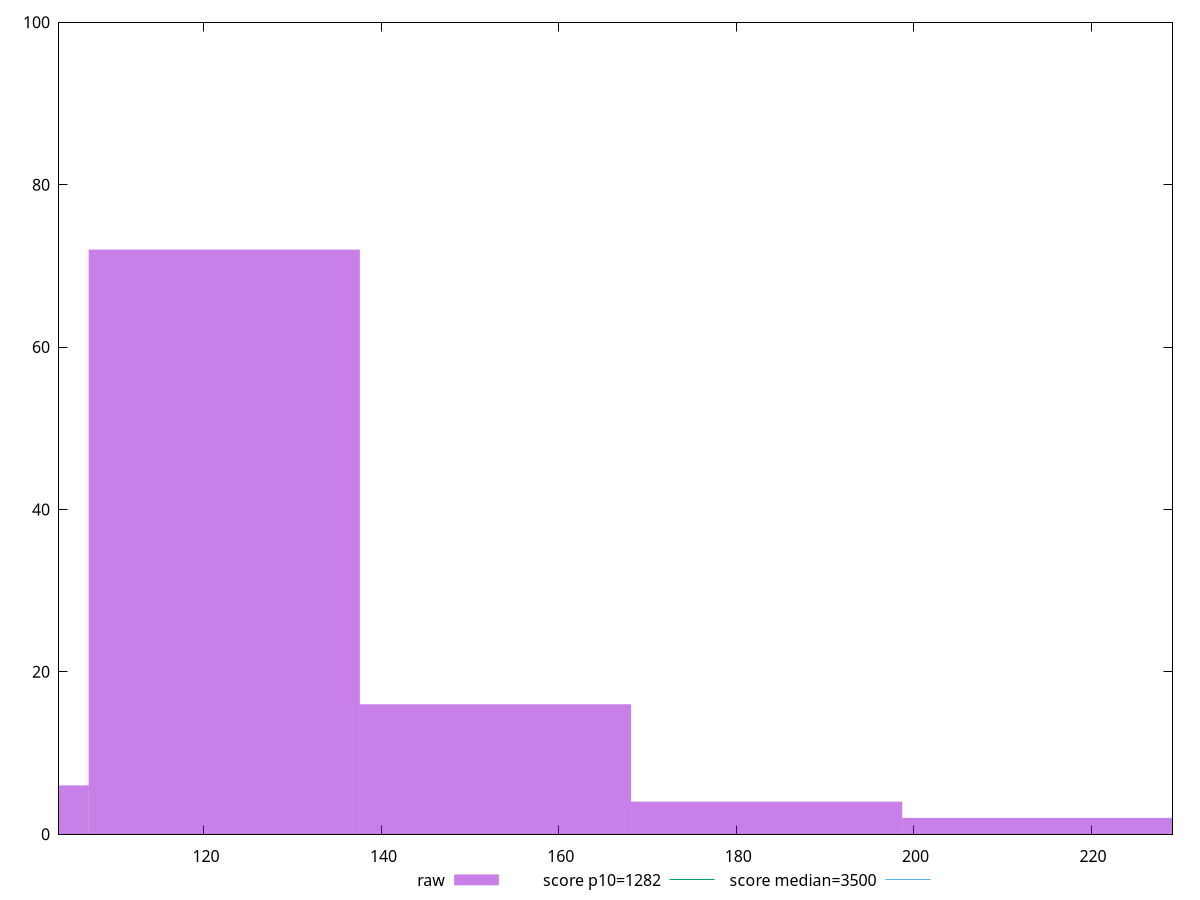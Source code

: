 reset

$raw <<EOF
122.28706046087378 72
91.71529534565533 6
152.85882557609222 16
183.43059069131067 4
214.0023558065291 2
EOF

set key outside below
set boxwidth 30.571765115218444
set xrange [103.65599999999998:229.18399999999997]
set yrange [0:100]
set trange [0:100]
set style fill transparent solid 0.5 noborder

set parametric
set terminal svg size 640, 490 enhanced background rgb 'white'
set output "report_00009_2021-02-08T22-37-41.559Z/bootup-time/samples/pages+cached+noadtech+nomedia+nocss/raw/histogram.svg"

plot $raw title "raw" with boxes, \
     1282,t title "score p10=1282", \
     3500,t title "score median=3500"

reset
